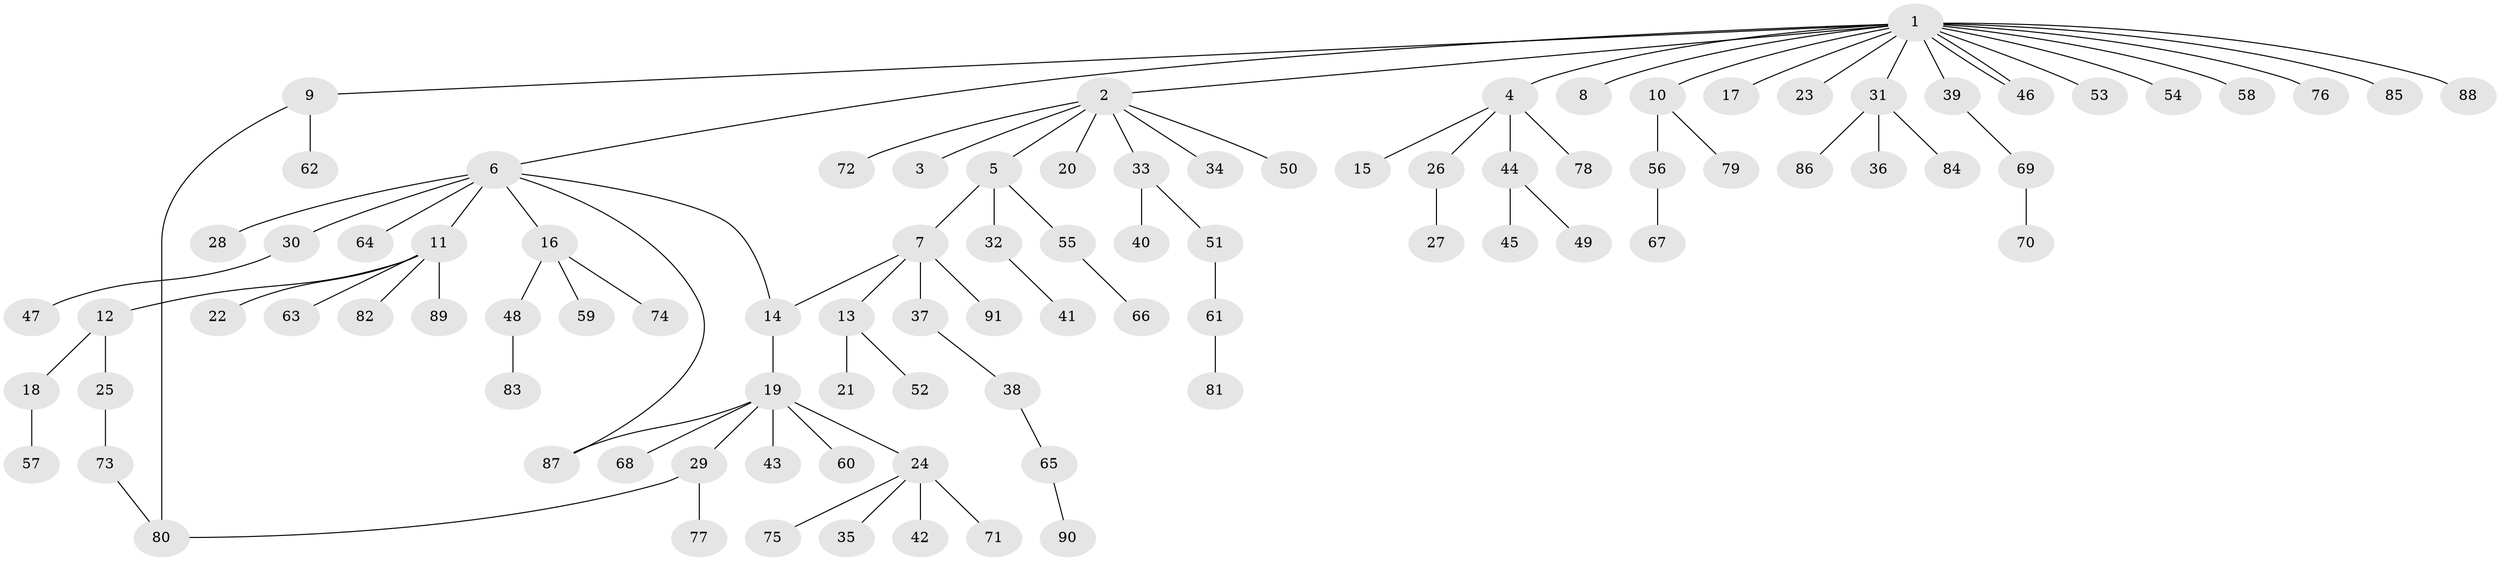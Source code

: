 // Generated by graph-tools (version 1.1) at 2025/14/03/09/25 04:14:30]
// undirected, 91 vertices, 95 edges
graph export_dot {
graph [start="1"]
  node [color=gray90,style=filled];
  1;
  2;
  3;
  4;
  5;
  6;
  7;
  8;
  9;
  10;
  11;
  12;
  13;
  14;
  15;
  16;
  17;
  18;
  19;
  20;
  21;
  22;
  23;
  24;
  25;
  26;
  27;
  28;
  29;
  30;
  31;
  32;
  33;
  34;
  35;
  36;
  37;
  38;
  39;
  40;
  41;
  42;
  43;
  44;
  45;
  46;
  47;
  48;
  49;
  50;
  51;
  52;
  53;
  54;
  55;
  56;
  57;
  58;
  59;
  60;
  61;
  62;
  63;
  64;
  65;
  66;
  67;
  68;
  69;
  70;
  71;
  72;
  73;
  74;
  75;
  76;
  77;
  78;
  79;
  80;
  81;
  82;
  83;
  84;
  85;
  86;
  87;
  88;
  89;
  90;
  91;
  1 -- 2;
  1 -- 4;
  1 -- 6;
  1 -- 8;
  1 -- 9;
  1 -- 10;
  1 -- 17;
  1 -- 23;
  1 -- 31;
  1 -- 39;
  1 -- 46;
  1 -- 46;
  1 -- 53;
  1 -- 54;
  1 -- 58;
  1 -- 76;
  1 -- 85;
  1 -- 88;
  2 -- 3;
  2 -- 5;
  2 -- 20;
  2 -- 33;
  2 -- 34;
  2 -- 50;
  2 -- 72;
  4 -- 15;
  4 -- 26;
  4 -- 44;
  4 -- 78;
  5 -- 7;
  5 -- 32;
  5 -- 55;
  6 -- 11;
  6 -- 14;
  6 -- 16;
  6 -- 28;
  6 -- 30;
  6 -- 64;
  6 -- 87;
  7 -- 13;
  7 -- 14;
  7 -- 37;
  7 -- 91;
  9 -- 62;
  9 -- 80;
  10 -- 56;
  10 -- 79;
  11 -- 12;
  11 -- 22;
  11 -- 63;
  11 -- 82;
  11 -- 89;
  12 -- 18;
  12 -- 25;
  13 -- 21;
  13 -- 52;
  14 -- 19;
  16 -- 48;
  16 -- 59;
  16 -- 74;
  18 -- 57;
  19 -- 24;
  19 -- 29;
  19 -- 43;
  19 -- 60;
  19 -- 68;
  19 -- 87;
  24 -- 35;
  24 -- 42;
  24 -- 71;
  24 -- 75;
  25 -- 73;
  26 -- 27;
  29 -- 77;
  29 -- 80;
  30 -- 47;
  31 -- 36;
  31 -- 84;
  31 -- 86;
  32 -- 41;
  33 -- 40;
  33 -- 51;
  37 -- 38;
  38 -- 65;
  39 -- 69;
  44 -- 45;
  44 -- 49;
  48 -- 83;
  51 -- 61;
  55 -- 66;
  56 -- 67;
  61 -- 81;
  65 -- 90;
  69 -- 70;
  73 -- 80;
}
